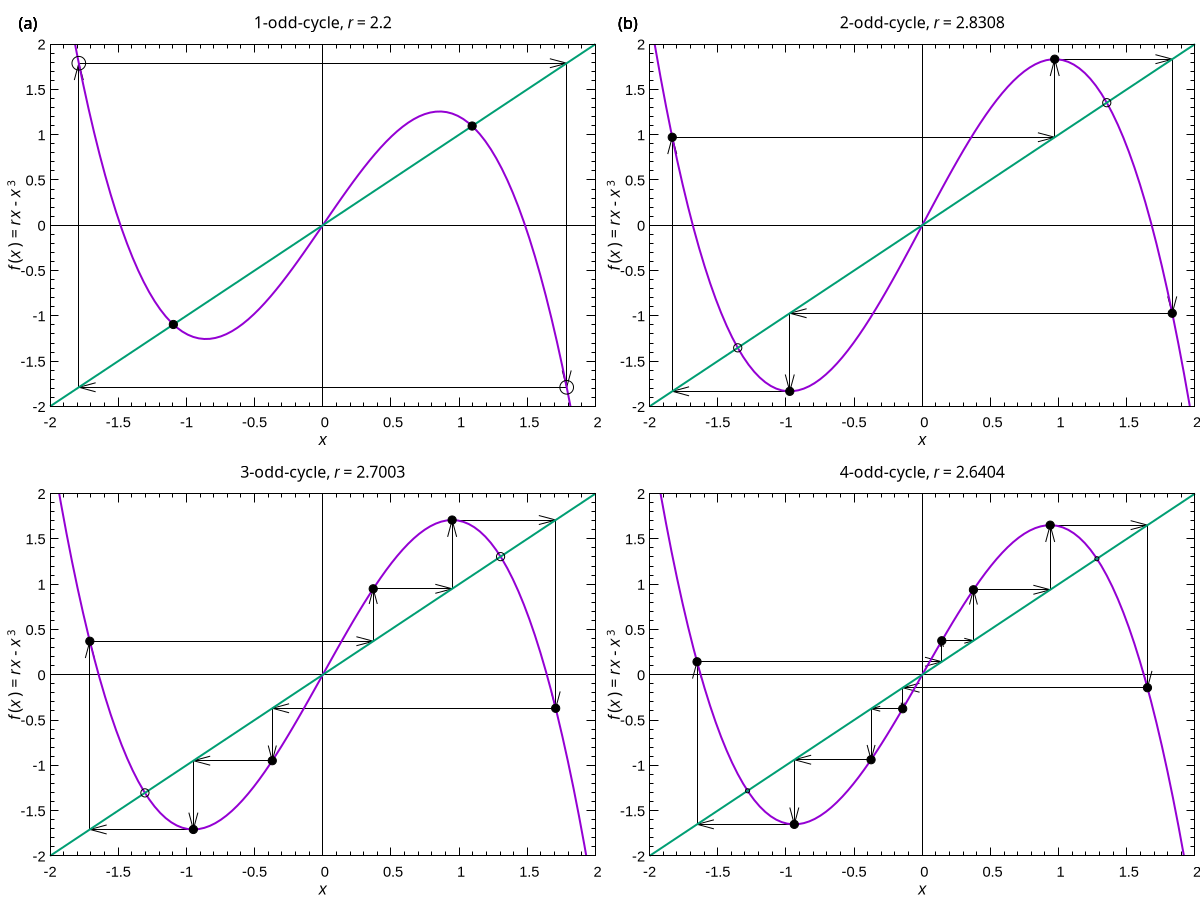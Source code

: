 unset multiplot
reset
set terminal postscript enhanced font "Arial, 14"
set output "oddcycle.ps"


dx = 0.015
dy = 0.025


set label "(a)" at screen dx, 1.0-dy
set label "(b)" at screen .5 + dx, 1.0-dy


set tmargin 2.0
set bmargin 2.0
set rmargin 0.5
set lmargin 5.5

tcfont = "Arial, 11"

set xlabel "{/Arial-Italic x}" offset 0, 1.0
set xtics .5 font tcfont offset 0, 0.3
set mxtics 5

set ylabel "{/Arial-Italic f}{/=8 &{i}}({/Arial-Italic x}{/=8 &{i}}) = {/Arial-Italic r{/=8 &{i}}x} - {/Arial-Italic x}{/=10 &{i}^3}" offset 3.0, 0
set ytics .5 font tcfont offset 0.5, 0
set mytics 5

set multiplot
set size 0.5, 0.5
set origin 0.0, 0.5

r = 2.2
f(x) = r*x - x*x*x
x0 = 1.78885
x1 = f(x0)
x2 = f(x1)
x3 = f(x2)
x4 = f(x3)
x5 = f(x4)
x6 = f(x5)
x7 = f(x6)
xf = sqrt(r-1);

set title "1-odd-cycle, {/Arial-Italic r} = 2.2" offset 0, -0.5


# a circle at the fixed point         
set object 11 circle at xf, xf size 0.03 front fc rgb "#000000" fs solid
set object 12 circle at -xf, -xf size 0.03 front fc rgb "#000000" fs solid
set object 13 circle at x0, x1 size 0.05 front fc rgb "#000000" fs empty
set object 14 circle at x1, x2 size 0.05 front fc rgb "#000000" fs empty

set arrow 100 from 0, -2 to 0, 2 nohead
set arrow 101 from -2, 0 to 2, 0 nohead

set arrow  1 from x0, x0 to x0, x1
set arrow  2 from x0, x1 to x1, x1
set arrow  3 from x1, x1 to x1, x2
set arrow  4 from x1, x2 to x2, x2

#set tics font "Arial, 12"
tcfont = "Arial, 12"


plot [-2:2][-2:2] f(x) lw 2.0 not, \
                x    lw 2.0 not






set origin 0.5, 0.5


r = 2.8308115141810246
x0 = sqrt(r/3)
f(x) = r*x - x*x*x
x1 = f(x0)
x2 = f(x1)
x3 = f(x2)
x4 = f(x3)
x5 = f(x4)
x6 = f(x5)
x7 = f(x6)
x8 = f(x7)
x9 = f(x8)
x10 = f(x9)
xf = sqrt(r-1);

set title "2-odd-cycle, {/Arial-Italic r} = 2.8308"

set object 11 circle at xf, xf size 0.03 front fc rgb "#000000" fs empty
set object 12 circle at -xf, -xf size 0.03 front fc rgb "#000000" fs empty
set object 13 circle at x0, x1 size 0.03 front fc rgb "#000000" fs solid
set object 14 circle at x1, x2 size 0.03 front fc rgb "#000000" fs solid
set object 15 circle at x2, x3 size 0.03 front fc rgb "#000000" fs solid
set object 16 circle at x3, x4 size 0.03 front fc rgb "#000000" fs solid


set arrow  1 from x0, x0 to x0, x1
set arrow  2 from x0, x1 to x1, x1
set arrow  3 from x1, x1 to x1, x2
set arrow  4 from x1, x2 to x2, x2
set arrow  5 from x2, x2 to x2, x3
set arrow  6 from x2, x3 to x3, x3
set arrow  7 from x3, x3 to x3, x4
set arrow  8 from x3, x4 to x4, x4

plot [-2:2][-2:2] f(x) lw 2.0 not, \
                x   lw 2.0 not









set origin 0., 0.


r = 2.700315538597915
x0 = sqrt(r/3)
f(x) = r*x - x*x*x
x1 = f(x0)
x2 = f(x1)
x3 = f(x2)
x4 = f(x3)
x5 = f(x4)
x6 = f(x5)
x7 = f(x6)
x8 = f(x7)
x9 = f(x8)
x10 = f(x9)
xf = sqrt(r-1);

set title "3-odd-cycle, {/Arial-Italic r} = 2.7003"

set object 11 circle at xf, xf size 0.03 front fc rgb "#000000" fs empty
set object 12 circle at -xf, -xf size 0.03 front fc rgb "#000000" fs empty
set object 13 circle at x0, x1 size 0.03 front fc rgb "#000000" fs solid
set object 14 circle at x1, x2 size 0.03 front fc rgb "#000000" fs solid
set object 15 circle at x2, x3 size 0.03 front fc rgb "#000000" fs solid
set object 16 circle at x3, x4 size 0.03 front fc rgb "#000000" fs solid
set object 17 circle at x4, x5 size 0.03 front fc rgb "#000000" fs solid
set object 18 circle at x5, x6 size 0.03 front fc rgb "#000000" fs solid


set arrow  1 from x0, x0 to x0, x1
set arrow  2 from x0, x1 to x1, x1
set arrow  3 from x1, x1 to x1, x2
set arrow  4 from x1, x2 to x2, x2
set arrow  5 from x2, x2 to x2, x3
set arrow  6 from x2, x3 to x3, x3
set arrow  7 from x3, x3 to x3, x4
set arrow  8 from x3, x4 to x4, x4
set arrow  9 from x4, x4 to x4, x5
set arrow 10 from x4, x5 to x5, x5
set arrow 11 from x5, x5 to x5, x6
set arrow 12 from x5, x6 to x6, x6

plot [-2:2][-2:2] f(x) lw 2.0 not, \
                x   lw 2.0 not



set origin 0.5, 0.


r = 2.640411598803658
x0 = sqrt(r/3)
f(x) = r*x - x*x*x
x1 = f(x0)
x2 = f(x1)
x3 = f(x2)
x4 = f(x3)
x5 = f(x4)
x6 = f(x5)
x7 = f(x6)
x8 = f(x7)
x9 = f(x8)
x10 = f(x9)
xf = sqrt(r-1);

set title "4-odd-cycle, {/Arial-Italic r} = 2.6404"

set object 11 circle at xf, xf size 0.015 front fc rgb "#000000" fs empty
set object 12 circle at -xf, -xf size 0.015 front fc rgb "#000000" fs empty
set object 13 circle at x0, x1 size 0.03 front fc rgb "#000000" fs solid
set object 14 circle at x1, x2 size 0.03 front fc rgb "#000000" fs solid
set object 15 circle at x2, x3 size 0.03 front fc rgb "#000000" fs solid
set object 16 circle at x3, x4 size 0.03 front fc rgb "#000000" fs solid
set object 17 circle at x4, x5 size 0.03 front fc rgb "#000000" fs solid
set object 18 circle at x5, x6 size 0.03 front fc rgb "#000000" fs solid
set object 19 circle at x6, x7 size 0.03 front fc rgb "#000000" fs solid
set object 20 circle at x7, x8 size 0.03 front fc rgb "#000000" fs solid


set arrow  1 from x0, x0 to x0, x1
set arrow  2 from x0, x1 to x1, x1
set arrow  3 from x1, x1 to x1, x2
set arrow  4 from x1, x2 to x2, x2
set arrow  5 from x2, x2 to x2, x3
set arrow  6 from x2, x3 to x3, x3
set arrow  7 from x3, x3 to x3, x4
set arrow  8 from x3, x4 to x4, x4
set arrow  9 from x4, x4 to x4, x5
set arrow 10 from x4, x5 to x5, x5
set arrow 11 from x5, x5 to x5, x6
set arrow 12 from x5, x6 to x6, x6
set arrow 13 from x6, x6 to x6, x7
set arrow 14 from x6, x7 to x7, x7
set arrow 15 from x7, x7 to x7, x8
set arrow 16 from x7, x8 to x8, x8

plot [-2:2][-2:2] f(x) lw 2.0 not, \
                x   lw 2.0 not





unset multiplot
unset output
set terminal wxt
reset
